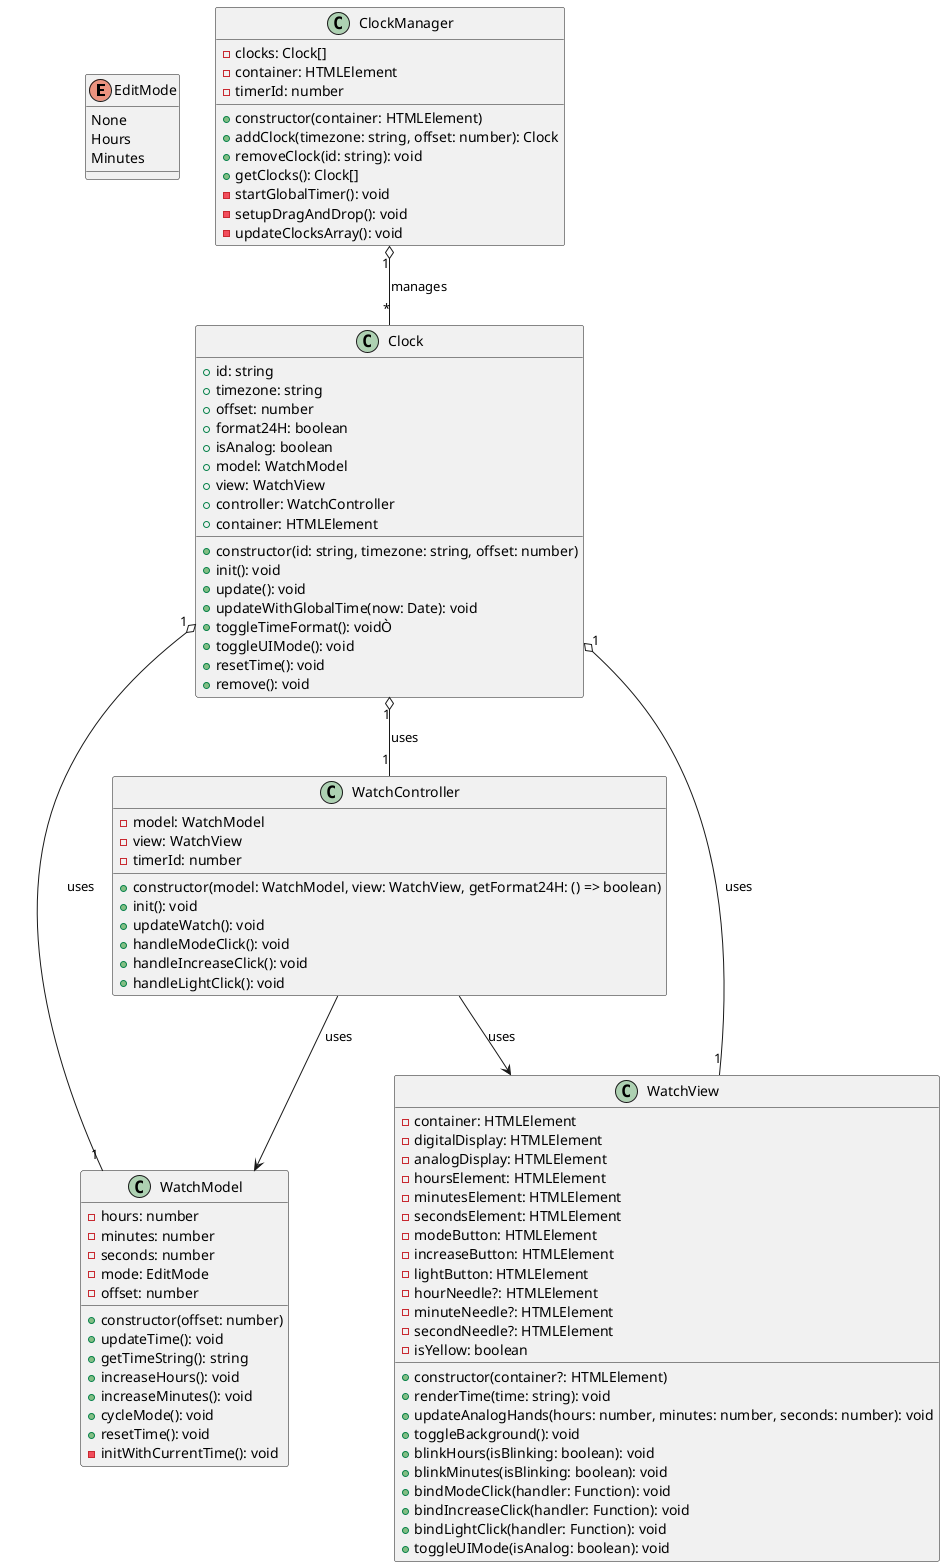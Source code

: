 @startuml UML-C
!define Table(name,desc) class name as "desc"
enum EditMode {
  None
  Hours
  Minutes
}

class WatchModel {
  - hours: number
  - minutes: number
  - seconds: number
  - mode: EditMode
  - offset: number
  + constructor(offset: number)
  + updateTime(): void
  + getTimeString(): string
  + increaseHours(): void
  + increaseMinutes(): void
  + cycleMode(): void
  + resetTime(): void
  - initWithCurrentTime(): void
}

class WatchView {
  - container: HTMLElement
  - digitalDisplay: HTMLElement
  - analogDisplay: HTMLElement
  - hoursElement: HTMLElement
  - minutesElement: HTMLElement
  - secondsElement: HTMLElement
  - modeButton: HTMLElement
  - increaseButton: HTMLElement
  - lightButton: HTMLElement
  - hourNeedle?: HTMLElement
  - minuteNeedle?: HTMLElement
  - secondNeedle?: HTMLElement
  - isYellow: boolean
  + constructor(container?: HTMLElement)
  + renderTime(time: string): void
  + updateAnalogHands(hours: number, minutes: number, seconds: number): void
  + toggleBackground(): void
  + blinkHours(isBlinking: boolean): void
  + blinkMinutes(isBlinking: boolean): void
  + bindModeClick(handler: Function): void
  + bindIncreaseClick(handler: Function): void
  + bindLightClick(handler: Function): void
  + toggleUIMode(isAnalog: boolean): void
}

class WatchController {
  - model: WatchModel
  - view: WatchView
  - timerId: number
  + constructor(model: WatchModel, view: WatchView, getFormat24H: () => boolean)
  + init(): void
  + updateWatch(): void
  + handleModeClick(): void
  + handleIncreaseClick(): void
  + handleLightClick(): void
}

class Clock {
  + id: string
  + timezone: string
  + offset: number
  + format24H: boolean
  + isAnalog: boolean
  + model: WatchModel
  + view: WatchView
  + controller: WatchController
  + container: HTMLElement
  + constructor(id: string, timezone: string, offset: number)
  + init(): void
  + update(): void
  + updateWithGlobalTime(now: Date): void
  + toggleTimeFormat(): voidÒ
  + toggleUIMode(): void
  + resetTime(): void
  + remove(): void
}

class ClockManager {
  - clocks: Clock[]
  - container: HTMLElement
  - timerId: number
  + constructor(container: HTMLElement)
  + addClock(timezone: string, offset: number): Clock
  + removeClock(id: string): void
  + getClocks(): Clock[]
  - startGlobalTimer(): void
  - setupDragAndDrop(): void
  - updateClocksArray(): void
}

WatchController --> WatchModel : uses
WatchController --> WatchView : uses
Clock "1" o-- "1" WatchModel : uses
Clock "1" o-- "1" WatchView : uses
Clock "1" o-- "1" WatchController : uses
ClockManager "1" o-- "*" Clock : manages

@enduml
